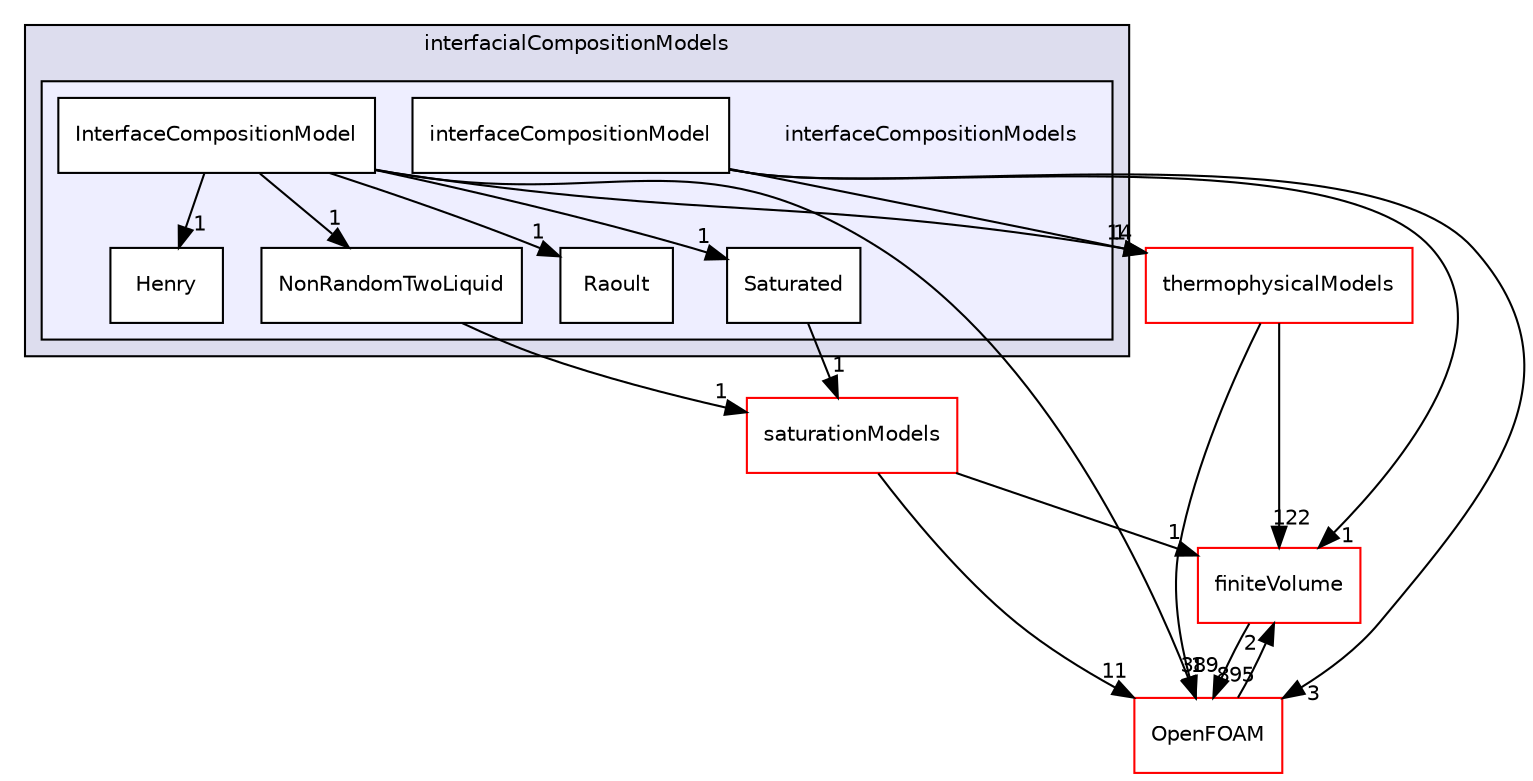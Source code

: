 digraph "src/phaseSystemModels/reactingEulerFoam/interfacialCompositionModels/interfaceCompositionModels" {
  bgcolor=transparent;
  compound=true
  node [ fontsize="10", fontname="Helvetica"];
  edge [ labelfontsize="10", labelfontname="Helvetica"];
  subgraph clusterdir_0f1e1ad1cc67aee7c6e293370ff5a38b {
    graph [ bgcolor="#ddddee", pencolor="black", label="interfacialCompositionModels" fontname="Helvetica", fontsize="10", URL="dir_0f1e1ad1cc67aee7c6e293370ff5a38b.html"]
  subgraph clusterdir_a63b1632811abe8b1c693b44c789df0c {
    graph [ bgcolor="#eeeeff", pencolor="black", label="" URL="dir_a63b1632811abe8b1c693b44c789df0c.html"];
    dir_a63b1632811abe8b1c693b44c789df0c [shape=plaintext label="interfaceCompositionModels"];
    dir_320644df7b7005d182e9accb7987ae55 [shape=box label="Henry" color="black" fillcolor="white" style="filled" URL="dir_320644df7b7005d182e9accb7987ae55.html"];
    dir_95ccd4e8302c1346c6dca0944c1b365a [shape=box label="interfaceCompositionModel" color="black" fillcolor="white" style="filled" URL="dir_95ccd4e8302c1346c6dca0944c1b365a.html"];
    dir_7d0094ac2bbb210e9cea56efc5b2af28 [shape=box label="InterfaceCompositionModel" color="black" fillcolor="white" style="filled" URL="dir_7d0094ac2bbb210e9cea56efc5b2af28.html"];
    dir_d3b6559b1265b2508ef78dfd2bf10d5a [shape=box label="NonRandomTwoLiquid" color="black" fillcolor="white" style="filled" URL="dir_d3b6559b1265b2508ef78dfd2bf10d5a.html"];
    dir_36817c8d23bf4f1ebdf8253f38e3531a [shape=box label="Raoult" color="black" fillcolor="white" style="filled" URL="dir_36817c8d23bf4f1ebdf8253f38e3531a.html"];
    dir_af13b6269b6a462a1ff40852572d2571 [shape=box label="Saturated" color="black" fillcolor="white" style="filled" URL="dir_af13b6269b6a462a1ff40852572d2571.html"];
  }
  }
  dir_9bd15774b555cf7259a6fa18f99fe99b [shape=box label="finiteVolume" color="red" URL="dir_9bd15774b555cf7259a6fa18f99fe99b.html"];
  dir_2778d089ec5c4f66810b11f753867003 [shape=box label="thermophysicalModels" color="red" URL="dir_2778d089ec5c4f66810b11f753867003.html"];
  dir_c5473ff19b20e6ec4dfe5c310b3778a8 [shape=box label="OpenFOAM" color="red" URL="dir_c5473ff19b20e6ec4dfe5c310b3778a8.html"];
  dir_f832372c159f1b7f6f9e363867cbf30f [shape=box label="saturationModels" color="red" URL="dir_f832372c159f1b7f6f9e363867cbf30f.html"];
  dir_9bd15774b555cf7259a6fa18f99fe99b->dir_c5473ff19b20e6ec4dfe5c310b3778a8 [headlabel="895", labeldistance=1.5 headhref="dir_000814_002151.html"];
  dir_7d0094ac2bbb210e9cea56efc5b2af28->dir_320644df7b7005d182e9accb7987ae55 [headlabel="1", labeldistance=1.5 headhref="dir_003043_003041.html"];
  dir_7d0094ac2bbb210e9cea56efc5b2af28->dir_36817c8d23bf4f1ebdf8253f38e3531a [headlabel="1", labeldistance=1.5 headhref="dir_003043_003046.html"];
  dir_7d0094ac2bbb210e9cea56efc5b2af28->dir_af13b6269b6a462a1ff40852572d2571 [headlabel="1", labeldistance=1.5 headhref="dir_003043_003047.html"];
  dir_7d0094ac2bbb210e9cea56efc5b2af28->dir_2778d089ec5c4f66810b11f753867003 [headlabel="14", labeldistance=1.5 headhref="dir_003043_001225.html"];
  dir_7d0094ac2bbb210e9cea56efc5b2af28->dir_c5473ff19b20e6ec4dfe5c310b3778a8 [headlabel="1", labeldistance=1.5 headhref="dir_003043_002151.html"];
  dir_7d0094ac2bbb210e9cea56efc5b2af28->dir_d3b6559b1265b2508ef78dfd2bf10d5a [headlabel="1", labeldistance=1.5 headhref="dir_003043_003045.html"];
  dir_af13b6269b6a462a1ff40852572d2571->dir_f832372c159f1b7f6f9e363867cbf30f [headlabel="1", labeldistance=1.5 headhref="dir_003047_003052.html"];
  dir_2778d089ec5c4f66810b11f753867003->dir_9bd15774b555cf7259a6fa18f99fe99b [headlabel="122", labeldistance=1.5 headhref="dir_001225_000814.html"];
  dir_2778d089ec5c4f66810b11f753867003->dir_c5473ff19b20e6ec4dfe5c310b3778a8 [headlabel="389", labeldistance=1.5 headhref="dir_001225_002151.html"];
  dir_c5473ff19b20e6ec4dfe5c310b3778a8->dir_9bd15774b555cf7259a6fa18f99fe99b [headlabel="2", labeldistance=1.5 headhref="dir_002151_000814.html"];
  dir_d3b6559b1265b2508ef78dfd2bf10d5a->dir_f832372c159f1b7f6f9e363867cbf30f [headlabel="1", labeldistance=1.5 headhref="dir_003045_003052.html"];
  dir_95ccd4e8302c1346c6dca0944c1b365a->dir_9bd15774b555cf7259a6fa18f99fe99b [headlabel="1", labeldistance=1.5 headhref="dir_003042_000814.html"];
  dir_95ccd4e8302c1346c6dca0944c1b365a->dir_2778d089ec5c4f66810b11f753867003 [headlabel="1", labeldistance=1.5 headhref="dir_003042_001225.html"];
  dir_95ccd4e8302c1346c6dca0944c1b365a->dir_c5473ff19b20e6ec4dfe5c310b3778a8 [headlabel="3", labeldistance=1.5 headhref="dir_003042_002151.html"];
  dir_f832372c159f1b7f6f9e363867cbf30f->dir_9bd15774b555cf7259a6fa18f99fe99b [headlabel="1", labeldistance=1.5 headhref="dir_003052_000814.html"];
  dir_f832372c159f1b7f6f9e363867cbf30f->dir_c5473ff19b20e6ec4dfe5c310b3778a8 [headlabel="11", labeldistance=1.5 headhref="dir_003052_002151.html"];
}
